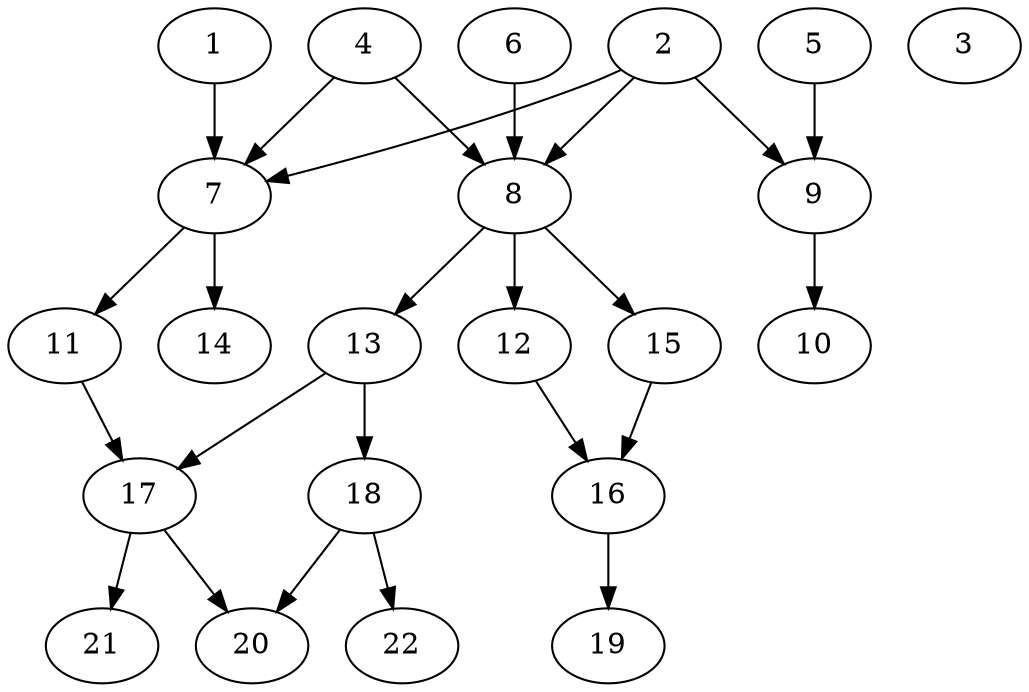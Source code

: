 // DAG (tier=2-normal, mode=data, n=22, ccr=0.408, fat=0.563, density=0.422, regular=0.571, jump=0.105, mindata=2097152, maxdata=16777216)
// DAG automatically generated by daggen at Sun Aug 24 16:33:34 2025
// /home/ermia/Project/Environments/daggen/bin/daggen --dot --ccr 0.408 --fat 0.563 --regular 0.571 --density 0.422 --jump 0.105 --mindata 2097152 --maxdata 16777216 -n 22 
digraph G {
  1 [size="3019381383393259520", alpha="0.02", expect_size="1509690691696629760"]
  1 -> 7 [size ="1039528248737792"]
  2 [size="115329146219825200", alpha="0.16", expect_size="57664573109912600"]
  2 -> 7 [size ="2072451945070592"]
  2 -> 8 [size ="2072451945070592"]
  2 -> 9 [size ="2072451945070592"]
  3 [size="6206521038247028", alpha="0.07", expect_size="3103260519123514"]
  4 [size="38834103939619672", alpha="0.16", expect_size="19417051969809836"]
  4 -> 7 [size ="688719153594368"]
  4 -> 8 [size ="688719153594368"]
  5 [size="1067908430561351680", alpha="0.01", expect_size="533954215280675840"]
  5 -> 9 [size ="1446390307749888"]
  6 [size="3879008015233684", alpha="0.07", expect_size="1939504007616842"]
  6 -> 8 [size ="114096343089152"]
  7 [size="70692514791985464", alpha="0.03", expect_size="35346257395992732"]
  7 -> 11 [size ="107571826393088"]
  7 -> 14 [size ="107571826393088"]
  8 [size="4595544732739980754944", alpha="0.12", expect_size="2297772366369990377472"]
  8 -> 12 [size ="2211301627527168"]
  8 -> 13 [size ="2211301627527168"]
  8 -> 15 [size ="2211301627527168"]
  9 [size="973865618170479872", alpha="0.07", expect_size="486932809085239936"]
  9 -> 10 [size ="475388992028672"]
  10 [size="14729981894667992", alpha="0.13", expect_size="7364990947333996"]
  11 [size="3887032244589555200", alpha="0.08", expect_size="1943516122294777600"]
  11 -> 17 [size ="1966770751537152"]
  12 [size="691092218364555165696", alpha="0.05", expect_size="345546109182277582848"]
  12 -> 16 [size ="625336802869248"]
  13 [size="5894687405347092", alpha="0.07", expect_size="2947343702673546"]
  13 -> 17 [size ="269874806915072"]
  13 -> 18 [size ="269874806915072"]
  14 [size="3438512043411856384", alpha="0.16", expect_size="1719256021705928192"]
  15 [size="116061318368514960", alpha="0.00", expect_size="58030659184257480"]
  15 -> 16 [size ="44684973965312"]
  16 [size="430010542777134219264", alpha="0.15", expect_size="215005271388567109632"]
  16 -> 19 [size ="455766838345728"]
  17 [size="197979596002127040", alpha="0.13", expect_size="98989798001063520"]
  17 -> 20 [size ="160343074537472"]
  17 -> 21 [size ="160343074537472"]
  18 [size="803703828475143936", alpha="0.10", expect_size="401851914237571968"]
  18 -> 20 [size ="885977337823232"]
  18 -> 22 [size ="885977337823232"]
  19 [size="39035206382698528", alpha="0.05", expect_size="19517603191349264"]
  20 [size="8221497572639348", alpha="0.14", expect_size="4110748786319674"]
  21 [size="412575184445243392000", alpha="0.02", expect_size="206287592222621696000"]
  22 [size="56308321782961912", alpha="0.14", expect_size="28154160891480956"]
}